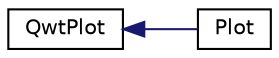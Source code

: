 digraph "Graphical Class Hierarchy"
{
 // LATEX_PDF_SIZE
  bgcolor="transparent";
  edge [fontname="Helvetica",fontsize="10",labelfontname="Helvetica",labelfontsize="10"];
  node [fontname="Helvetica",fontsize="10",shape=record];
  rankdir="LR";
  Node0 [label="QwtPlot",height=0.2,width=0.4,color="black",URL="$class_qwt_plot.html",tooltip=" "];
  Node0 -> Node1 [dir="back",color="midnightblue",fontsize="10",style="solid",fontname="Helvetica"];
  Node1 [label="Plot",height=0.2,width=0.4,color="black",URL="$class_plot.html",tooltip="The Plot class displays a single plot as a Qwt widget."];
}

